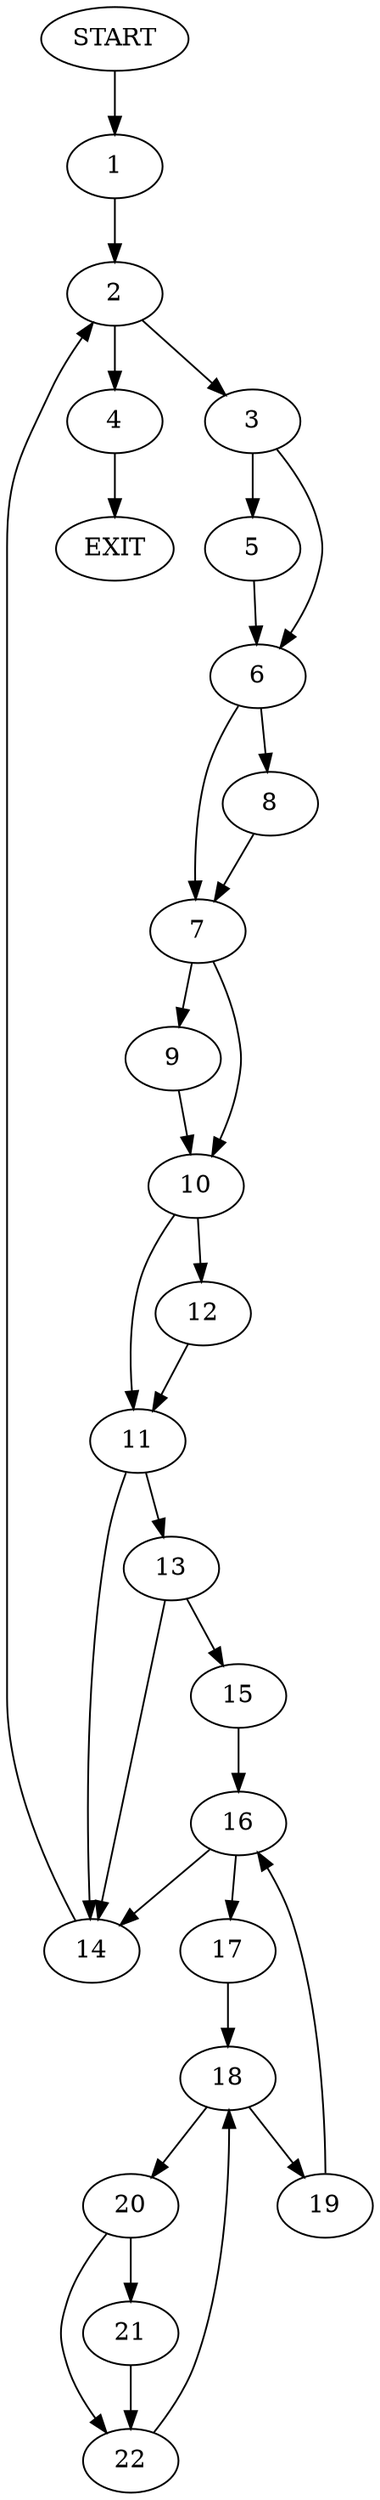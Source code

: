digraph {
0 [label="START"]
23 [label="EXIT"]
0 -> 1
1 -> 2
2 -> 3
2 -> 4
3 -> 5
3 -> 6
4 -> 23
5 -> 6
6 -> 7
6 -> 8
7 -> 9
7 -> 10
8 -> 7
10 -> 11
10 -> 12
9 -> 10
11 -> 13
11 -> 14
12 -> 11
14 -> 2
13 -> 15
13 -> 14
15 -> 16
16 -> 17
16 -> 14
17 -> 18
18 -> 19
18 -> 20
19 -> 16
20 -> 21
20 -> 22
21 -> 22
22 -> 18
}

